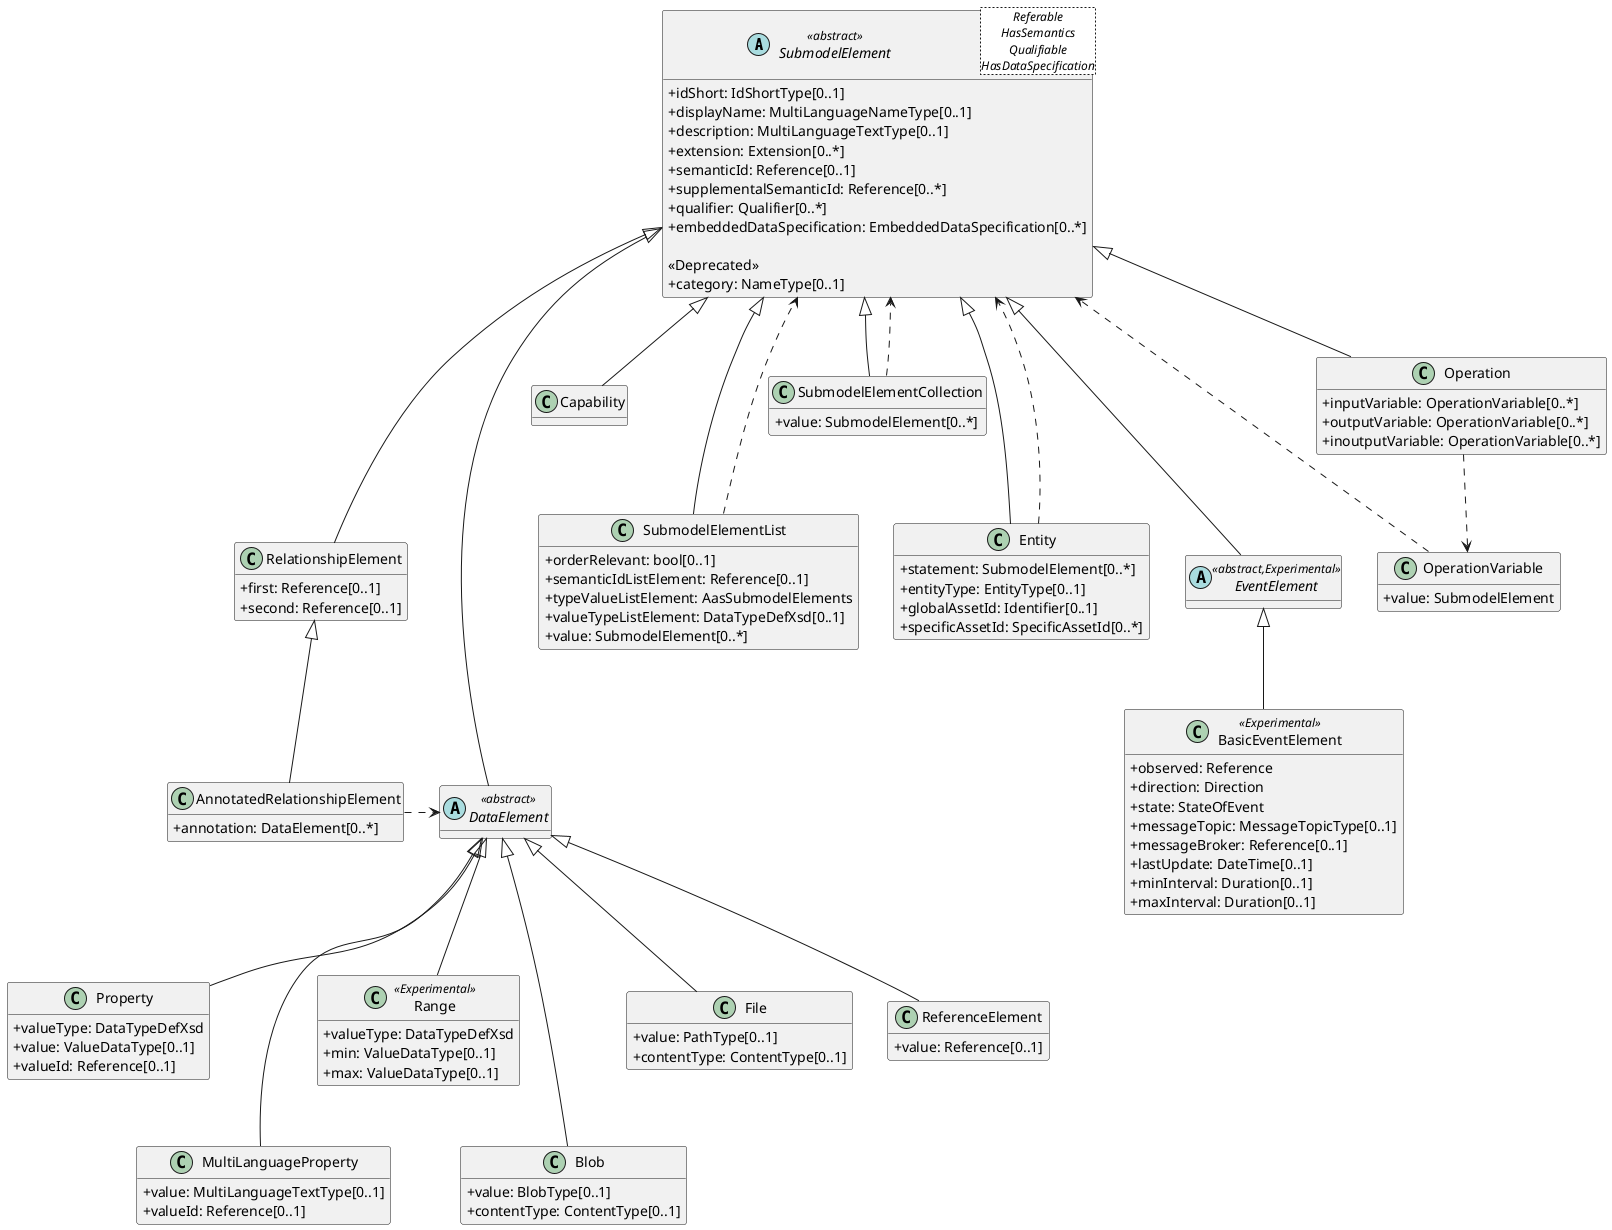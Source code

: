 @startuml
skinparam classAttributeIconSize 0
hide methods

abstract class SubmodelElement<Referable\nHasSemantics\nQualifiable\nHasDataSpecification> <<abstract>> {
  +idShort: IdShortType[0..1]
  +displayName: MultiLanguageNameType[0..1]
  +description: MultiLanguageTextType[0..1]
  +extension: Extension[0..*]
  +semanticId: Reference[0..1]
  +supplementalSemanticId: Reference[0..*]
  +qualifier: Qualifier[0..*]
  +embeddedDataSpecification: EmbeddedDataSpecification[0..*]

  <<Deprecated>>
  +category: NameType[0..1]
}
class RelationshipElement {
  +first: Reference[0..1]
  +second: Reference[0..1]
}
class AnnotatedRelationshipElement {
  +annotation: DataElement[0..*]
}
abstract class DataElement <<abstract>> {
}
class Property {
  +valueType: DataTypeDefXsd
  +value: ValueDataType[0..1]
  +valueId: Reference[0..1]
}
class MultiLanguageProperty {
  +value: MultiLanguageTextType[0..1]
  +valueId: Reference[0..1]
}
class Range <<Experimental>> {
  +valueType: DataTypeDefXsd
  +min: ValueDataType[0..1]
  +max: ValueDataType[0..1]
}
class Blob {
  +value: BlobType[0..1]
  +contentType: ContentType[0..1]
}
class File {
  +value: PathType[0..1]
  +contentType: ContentType[0..1]
}
class ReferenceElement {
  +value: Reference[0..1]
}
class Capability {
}
class SubmodelElementList {
  +orderRelevant: bool[0..1]
  +semanticIdListElement: Reference[0..1]
  +typeValueListElement: AasSubmodelElements
  +valueTypeListElement: DataTypeDefXsd[0..1]
  +value: SubmodelElement[0..*]
}
class SubmodelElementCollection {
  +value: SubmodelElement[0..*]
}
class Entity {
  +statement: SubmodelElement[0..*]
  +entityType: EntityType[0..1]
  +globalAssetId: Identifier[0..1]
  +specificAssetId: SpecificAssetId[0..*]
}
abstract class EventElement <<abstract,Experimental>> {
}
class BasicEventElement <<Experimental>> {
  +observed: Reference
  +direction: Direction
  +state: StateOfEvent
  +messageTopic: MessageTopicType[0..1]
  +messageBroker: Reference[0..1]
  +lastUpdate: DateTime[0..1]
  +minInterval: Duration[0..1]
  +maxInterval: Duration[0..1]
}
class Operation {
  +inputVariable: OperationVariable[0..*]
  +outputVariable: OperationVariable[0..*]
  +inoutputVariable: OperationVariable[0..*]
}
class OperationVariable {
  +value: SubmodelElement
}
AnnotatedRelationshipElement .> DataElement
DataElement <|--- Blob
DataElement <|-- File
DataElement <|--- MultiLanguageProperty
DataElement <|-- Property
DataElement <|-- Range
DataElement <|-- ReferenceElement
Entity ..> SubmodelElement
EventElement <|-- BasicEventElement
Operation ..> OperationVariable
OperationVariable ..> SubmodelElement
RelationshipElement <|-- AnnotatedRelationshipElement
SubmodelElement <|-- Capability
SubmodelElement <|-- DataElement
SubmodelElement <|--- Entity
SubmodelElement <|--- EventElement
SubmodelElement <|-- Operation
SubmodelElement <|--- RelationshipElement
SubmodelElement <|-- SubmodelElementCollection
SubmodelElement <|--- SubmodelElementList
SubmodelElementCollection ..> SubmodelElement
SubmodelElementList ..> SubmodelElement
@enduml